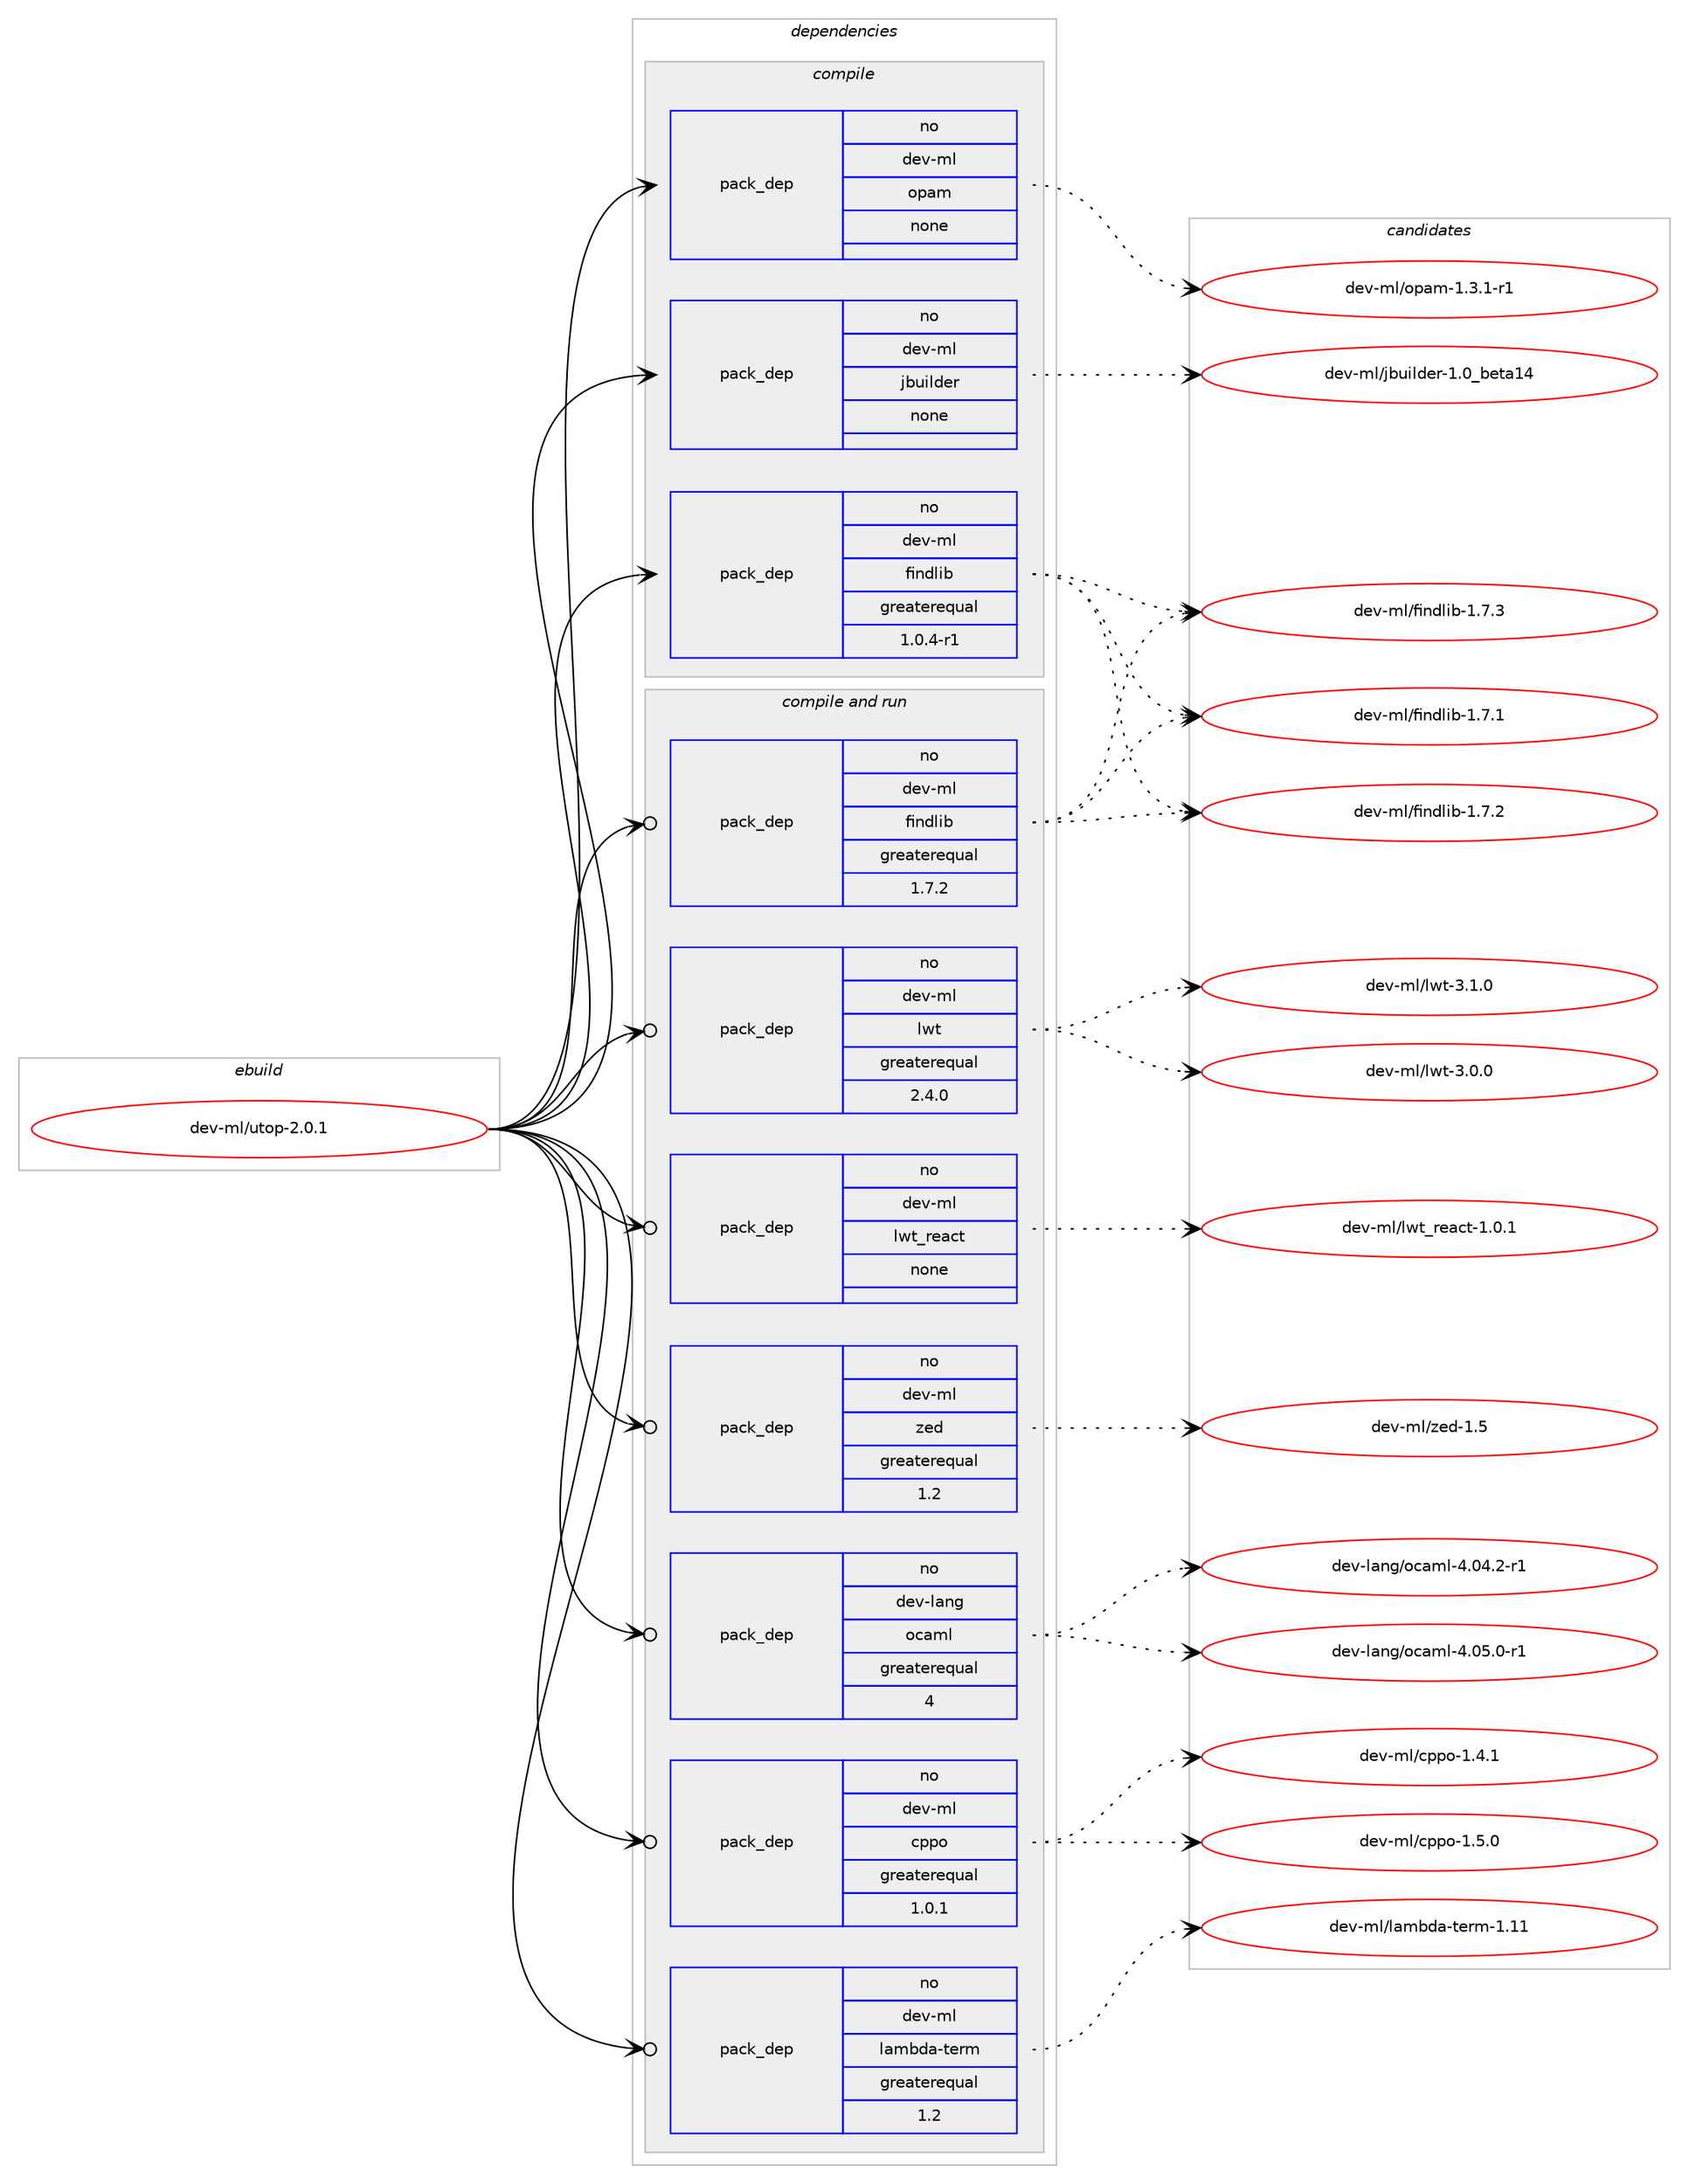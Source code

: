 digraph prolog {

# *************
# Graph options
# *************

newrank=true;
concentrate=true;
compound=true;
graph [rankdir=LR,fontname=Helvetica,fontsize=10,ranksep=1.5];#, ranksep=2.5, nodesep=0.2];
edge  [arrowhead=vee];
node  [fontname=Helvetica,fontsize=10];

# **********
# The ebuild
# **********

subgraph cluster_leftcol {
color=gray;
rank=same;
label=<<i>ebuild</i>>;
id [label="dev-ml/utop-2.0.1", color=red, width=4, href="../dev-ml/utop-2.0.1.svg"];
}

# ****************
# The dependencies
# ****************

subgraph cluster_midcol {
color=gray;
label=<<i>dependencies</i>>;
subgraph cluster_compile {
fillcolor="#eeeeee";
style=filled;
label=<<i>compile</i>>;
subgraph pack428310 {
dependency573149 [label=<<TABLE BORDER="0" CELLBORDER="1" CELLSPACING="0" CELLPADDING="4" WIDTH="220"><TR><TD ROWSPAN="6" CELLPADDING="30">pack_dep</TD></TR><TR><TD WIDTH="110">no</TD></TR><TR><TD>dev-ml</TD></TR><TR><TD>findlib</TD></TR><TR><TD>greaterequal</TD></TR><TR><TD>1.0.4-r1</TD></TR></TABLE>>, shape=none, color=blue];
}
id:e -> dependency573149:w [weight=20,style="solid",arrowhead="vee"];
subgraph pack428311 {
dependency573150 [label=<<TABLE BORDER="0" CELLBORDER="1" CELLSPACING="0" CELLPADDING="4" WIDTH="220"><TR><TD ROWSPAN="6" CELLPADDING="30">pack_dep</TD></TR><TR><TD WIDTH="110">no</TD></TR><TR><TD>dev-ml</TD></TR><TR><TD>jbuilder</TD></TR><TR><TD>none</TD></TR><TR><TD></TD></TR></TABLE>>, shape=none, color=blue];
}
id:e -> dependency573150:w [weight=20,style="solid",arrowhead="vee"];
subgraph pack428312 {
dependency573151 [label=<<TABLE BORDER="0" CELLBORDER="1" CELLSPACING="0" CELLPADDING="4" WIDTH="220"><TR><TD ROWSPAN="6" CELLPADDING="30">pack_dep</TD></TR><TR><TD WIDTH="110">no</TD></TR><TR><TD>dev-ml</TD></TR><TR><TD>opam</TD></TR><TR><TD>none</TD></TR><TR><TD></TD></TR></TABLE>>, shape=none, color=blue];
}
id:e -> dependency573151:w [weight=20,style="solid",arrowhead="vee"];
}
subgraph cluster_compileandrun {
fillcolor="#eeeeee";
style=filled;
label=<<i>compile and run</i>>;
subgraph pack428313 {
dependency573152 [label=<<TABLE BORDER="0" CELLBORDER="1" CELLSPACING="0" CELLPADDING="4" WIDTH="220"><TR><TD ROWSPAN="6" CELLPADDING="30">pack_dep</TD></TR><TR><TD WIDTH="110">no</TD></TR><TR><TD>dev-lang</TD></TR><TR><TD>ocaml</TD></TR><TR><TD>greaterequal</TD></TR><TR><TD>4</TD></TR></TABLE>>, shape=none, color=blue];
}
id:e -> dependency573152:w [weight=20,style="solid",arrowhead="odotvee"];
subgraph pack428314 {
dependency573153 [label=<<TABLE BORDER="0" CELLBORDER="1" CELLSPACING="0" CELLPADDING="4" WIDTH="220"><TR><TD ROWSPAN="6" CELLPADDING="30">pack_dep</TD></TR><TR><TD WIDTH="110">no</TD></TR><TR><TD>dev-ml</TD></TR><TR><TD>cppo</TD></TR><TR><TD>greaterequal</TD></TR><TR><TD>1.0.1</TD></TR></TABLE>>, shape=none, color=blue];
}
id:e -> dependency573153:w [weight=20,style="solid",arrowhead="odotvee"];
subgraph pack428315 {
dependency573154 [label=<<TABLE BORDER="0" CELLBORDER="1" CELLSPACING="0" CELLPADDING="4" WIDTH="220"><TR><TD ROWSPAN="6" CELLPADDING="30">pack_dep</TD></TR><TR><TD WIDTH="110">no</TD></TR><TR><TD>dev-ml</TD></TR><TR><TD>findlib</TD></TR><TR><TD>greaterequal</TD></TR><TR><TD>1.7.2</TD></TR></TABLE>>, shape=none, color=blue];
}
id:e -> dependency573154:w [weight=20,style="solid",arrowhead="odotvee"];
subgraph pack428316 {
dependency573155 [label=<<TABLE BORDER="0" CELLBORDER="1" CELLSPACING="0" CELLPADDING="4" WIDTH="220"><TR><TD ROWSPAN="6" CELLPADDING="30">pack_dep</TD></TR><TR><TD WIDTH="110">no</TD></TR><TR><TD>dev-ml</TD></TR><TR><TD>lambda-term</TD></TR><TR><TD>greaterequal</TD></TR><TR><TD>1.2</TD></TR></TABLE>>, shape=none, color=blue];
}
id:e -> dependency573155:w [weight=20,style="solid",arrowhead="odotvee"];
subgraph pack428317 {
dependency573156 [label=<<TABLE BORDER="0" CELLBORDER="1" CELLSPACING="0" CELLPADDING="4" WIDTH="220"><TR><TD ROWSPAN="6" CELLPADDING="30">pack_dep</TD></TR><TR><TD WIDTH="110">no</TD></TR><TR><TD>dev-ml</TD></TR><TR><TD>lwt</TD></TR><TR><TD>greaterequal</TD></TR><TR><TD>2.4.0</TD></TR></TABLE>>, shape=none, color=blue];
}
id:e -> dependency573156:w [weight=20,style="solid",arrowhead="odotvee"];
subgraph pack428318 {
dependency573157 [label=<<TABLE BORDER="0" CELLBORDER="1" CELLSPACING="0" CELLPADDING="4" WIDTH="220"><TR><TD ROWSPAN="6" CELLPADDING="30">pack_dep</TD></TR><TR><TD WIDTH="110">no</TD></TR><TR><TD>dev-ml</TD></TR><TR><TD>lwt_react</TD></TR><TR><TD>none</TD></TR><TR><TD></TD></TR></TABLE>>, shape=none, color=blue];
}
id:e -> dependency573157:w [weight=20,style="solid",arrowhead="odotvee"];
subgraph pack428319 {
dependency573158 [label=<<TABLE BORDER="0" CELLBORDER="1" CELLSPACING="0" CELLPADDING="4" WIDTH="220"><TR><TD ROWSPAN="6" CELLPADDING="30">pack_dep</TD></TR><TR><TD WIDTH="110">no</TD></TR><TR><TD>dev-ml</TD></TR><TR><TD>zed</TD></TR><TR><TD>greaterequal</TD></TR><TR><TD>1.2</TD></TR></TABLE>>, shape=none, color=blue];
}
id:e -> dependency573158:w [weight=20,style="solid",arrowhead="odotvee"];
}
subgraph cluster_run {
fillcolor="#eeeeee";
style=filled;
label=<<i>run</i>>;
}
}

# **************
# The candidates
# **************

subgraph cluster_choices {
rank=same;
color=gray;
label=<<i>candidates</i>>;

subgraph choice428310 {
color=black;
nodesep=1;
choice100101118451091084710210511010010810598454946554649 [label="dev-ml/findlib-1.7.1", color=red, width=4,href="../dev-ml/findlib-1.7.1.svg"];
choice100101118451091084710210511010010810598454946554650 [label="dev-ml/findlib-1.7.2", color=red, width=4,href="../dev-ml/findlib-1.7.2.svg"];
choice100101118451091084710210511010010810598454946554651 [label="dev-ml/findlib-1.7.3", color=red, width=4,href="../dev-ml/findlib-1.7.3.svg"];
dependency573149:e -> choice100101118451091084710210511010010810598454946554649:w [style=dotted,weight="100"];
dependency573149:e -> choice100101118451091084710210511010010810598454946554650:w [style=dotted,weight="100"];
dependency573149:e -> choice100101118451091084710210511010010810598454946554651:w [style=dotted,weight="100"];
}
subgraph choice428311 {
color=black;
nodesep=1;
choice100101118451091084710698117105108100101114454946489598101116974952 [label="dev-ml/jbuilder-1.0_beta14", color=red, width=4,href="../dev-ml/jbuilder-1.0_beta14.svg"];
dependency573150:e -> choice100101118451091084710698117105108100101114454946489598101116974952:w [style=dotted,weight="100"];
}
subgraph choice428312 {
color=black;
nodesep=1;
choice1001011184510910847111112971094549465146494511449 [label="dev-ml/opam-1.3.1-r1", color=red, width=4,href="../dev-ml/opam-1.3.1-r1.svg"];
dependency573151:e -> choice1001011184510910847111112971094549465146494511449:w [style=dotted,weight="100"];
}
subgraph choice428313 {
color=black;
nodesep=1;
choice1001011184510897110103471119997109108455246485246504511449 [label="dev-lang/ocaml-4.04.2-r1", color=red, width=4,href="../dev-lang/ocaml-4.04.2-r1.svg"];
choice1001011184510897110103471119997109108455246485346484511449 [label="dev-lang/ocaml-4.05.0-r1", color=red, width=4,href="../dev-lang/ocaml-4.05.0-r1.svg"];
dependency573152:e -> choice1001011184510897110103471119997109108455246485246504511449:w [style=dotted,weight="100"];
dependency573152:e -> choice1001011184510897110103471119997109108455246485346484511449:w [style=dotted,weight="100"];
}
subgraph choice428314 {
color=black;
nodesep=1;
choice100101118451091084799112112111454946524649 [label="dev-ml/cppo-1.4.1", color=red, width=4,href="../dev-ml/cppo-1.4.1.svg"];
choice100101118451091084799112112111454946534648 [label="dev-ml/cppo-1.5.0", color=red, width=4,href="../dev-ml/cppo-1.5.0.svg"];
dependency573153:e -> choice100101118451091084799112112111454946524649:w [style=dotted,weight="100"];
dependency573153:e -> choice100101118451091084799112112111454946534648:w [style=dotted,weight="100"];
}
subgraph choice428315 {
color=black;
nodesep=1;
choice100101118451091084710210511010010810598454946554649 [label="dev-ml/findlib-1.7.1", color=red, width=4,href="../dev-ml/findlib-1.7.1.svg"];
choice100101118451091084710210511010010810598454946554650 [label="dev-ml/findlib-1.7.2", color=red, width=4,href="../dev-ml/findlib-1.7.2.svg"];
choice100101118451091084710210511010010810598454946554651 [label="dev-ml/findlib-1.7.3", color=red, width=4,href="../dev-ml/findlib-1.7.3.svg"];
dependency573154:e -> choice100101118451091084710210511010010810598454946554649:w [style=dotted,weight="100"];
dependency573154:e -> choice100101118451091084710210511010010810598454946554650:w [style=dotted,weight="100"];
dependency573154:e -> choice100101118451091084710210511010010810598454946554651:w [style=dotted,weight="100"];
}
subgraph choice428316 {
color=black;
nodesep=1;
choice1001011184510910847108971099810097451161011141094549464949 [label="dev-ml/lambda-term-1.11", color=red, width=4,href="../dev-ml/lambda-term-1.11.svg"];
dependency573155:e -> choice1001011184510910847108971099810097451161011141094549464949:w [style=dotted,weight="100"];
}
subgraph choice428317 {
color=black;
nodesep=1;
choice1001011184510910847108119116455146484648 [label="dev-ml/lwt-3.0.0", color=red, width=4,href="../dev-ml/lwt-3.0.0.svg"];
choice1001011184510910847108119116455146494648 [label="dev-ml/lwt-3.1.0", color=red, width=4,href="../dev-ml/lwt-3.1.0.svg"];
dependency573156:e -> choice1001011184510910847108119116455146484648:w [style=dotted,weight="100"];
dependency573156:e -> choice1001011184510910847108119116455146494648:w [style=dotted,weight="100"];
}
subgraph choice428318 {
color=black;
nodesep=1;
choice1001011184510910847108119116951141019799116454946484649 [label="dev-ml/lwt_react-1.0.1", color=red, width=4,href="../dev-ml/lwt_react-1.0.1.svg"];
dependency573157:e -> choice1001011184510910847108119116951141019799116454946484649:w [style=dotted,weight="100"];
}
subgraph choice428319 {
color=black;
nodesep=1;
choice100101118451091084712210110045494653 [label="dev-ml/zed-1.5", color=red, width=4,href="../dev-ml/zed-1.5.svg"];
dependency573158:e -> choice100101118451091084712210110045494653:w [style=dotted,weight="100"];
}
}

}
